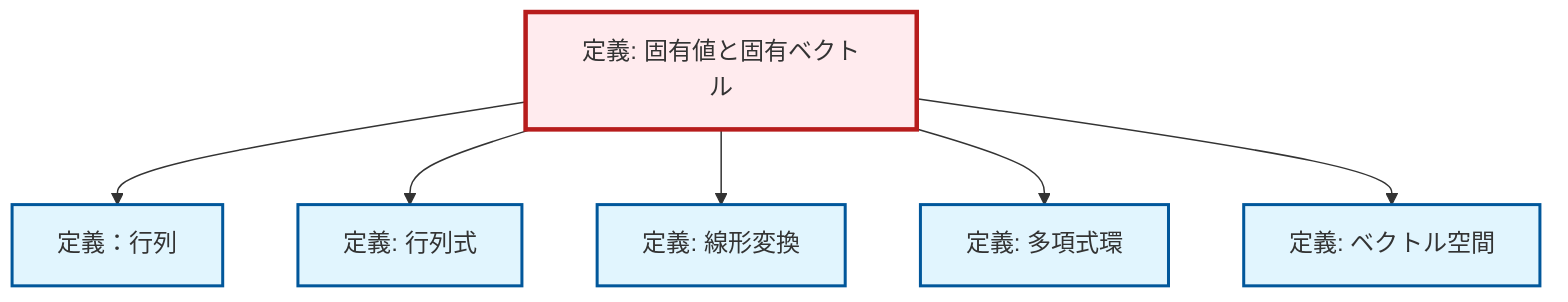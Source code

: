 graph TD
    classDef definition fill:#e1f5fe,stroke:#01579b,stroke-width:2px
    classDef theorem fill:#f3e5f5,stroke:#4a148c,stroke-width:2px
    classDef axiom fill:#fff3e0,stroke:#e65100,stroke-width:2px
    classDef example fill:#e8f5e9,stroke:#1b5e20,stroke-width:2px
    classDef current fill:#ffebee,stroke:#b71c1c,stroke-width:3px
    def-linear-transformation["定義: 線形変換"]:::definition
    def-eigenvalue-eigenvector["定義: 固有値と固有ベクトル"]:::definition
    def-vector-space["定義: ベクトル空間"]:::definition
    def-determinant["定義: 行列式"]:::definition
    def-polynomial-ring["定義: 多項式環"]:::definition
    def-matrix["定義：行列"]:::definition
    def-eigenvalue-eigenvector --> def-matrix
    def-eigenvalue-eigenvector --> def-determinant
    def-eigenvalue-eigenvector --> def-linear-transformation
    def-eigenvalue-eigenvector --> def-polynomial-ring
    def-eigenvalue-eigenvector --> def-vector-space
    class def-eigenvalue-eigenvector current